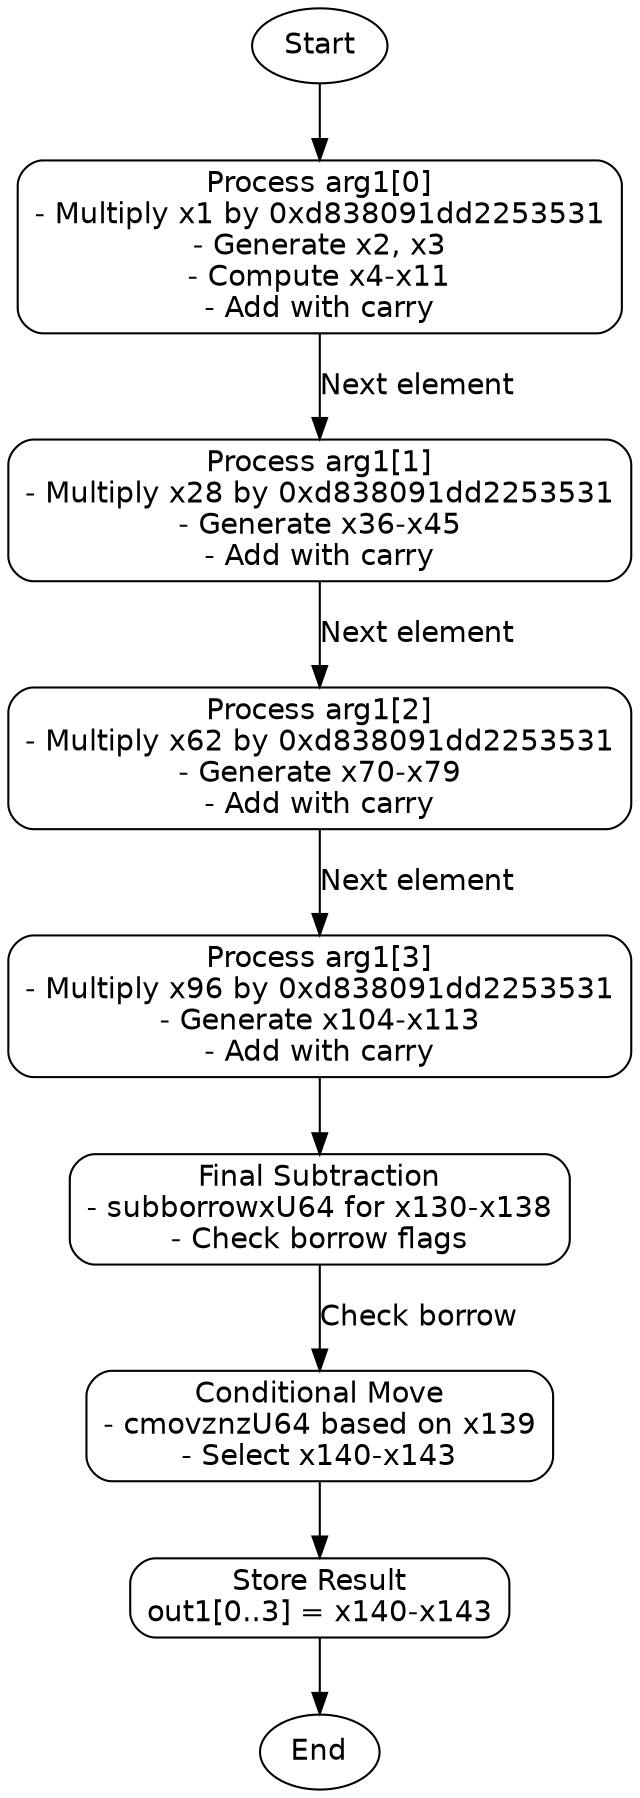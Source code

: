 
digraph flowchart {
    node [shape=rectangle, style="rounded", fontname="Helvetica"];
    edge [fontname="Helvetica"];

    start [label="Start", shape=ellipse];
    end [label="End", shape=ellipse];

    process_arg0 [label="Process arg1[0]\n- Multiply x1 by 0xd838091dd2253531\n- Generate x2, x3\n- Compute x4-x11\n- Add with carry"];
    process_arg1 [label="Process arg1[1]\n- Multiply x28 by 0xd838091dd2253531\n- Generate x36-x45\n- Add with carry"];
    process_arg2 [label="Process arg1[2]\n- Multiply x62 by 0xd838091dd2253531\n- Generate x70-x79\n- Add with carry"];
    process_arg3 [label="Process arg1[3]\n- Multiply x96 by 0xd838091dd2253531\n- Generate x104-x113\n- Add with carry"];
    subtract [label="Final Subtraction\n- subborrowxU64 for x130-x138\n- Check borrow flags"];
    cmov [label="Conditional Move\n- cmovznzU64 based on x139\n- Select x140-x143"];
    output [label="Store Result\nout1[0..3] = x140-x143"];

    start -> process_arg0;
    process_arg0 -> process_arg1 [label="Next element"];
    process_arg1 -> process_arg2 [label="Next element"];
    process_arg2 -> process_arg3 [label="Next element"];
    process_arg3 -> subtract;
    subtract -> cmov [label="Check borrow"];
    cmov -> output;
    output -> end;
}
